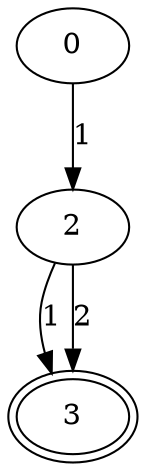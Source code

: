 digraph a { 
"0" ;
"0"->"2" [label="1"] ;
"2" ;
"2"->"3" [label="1"] ;
"2"->"3" [label="2"] ;
"3"[peripheries=2] ;

 }